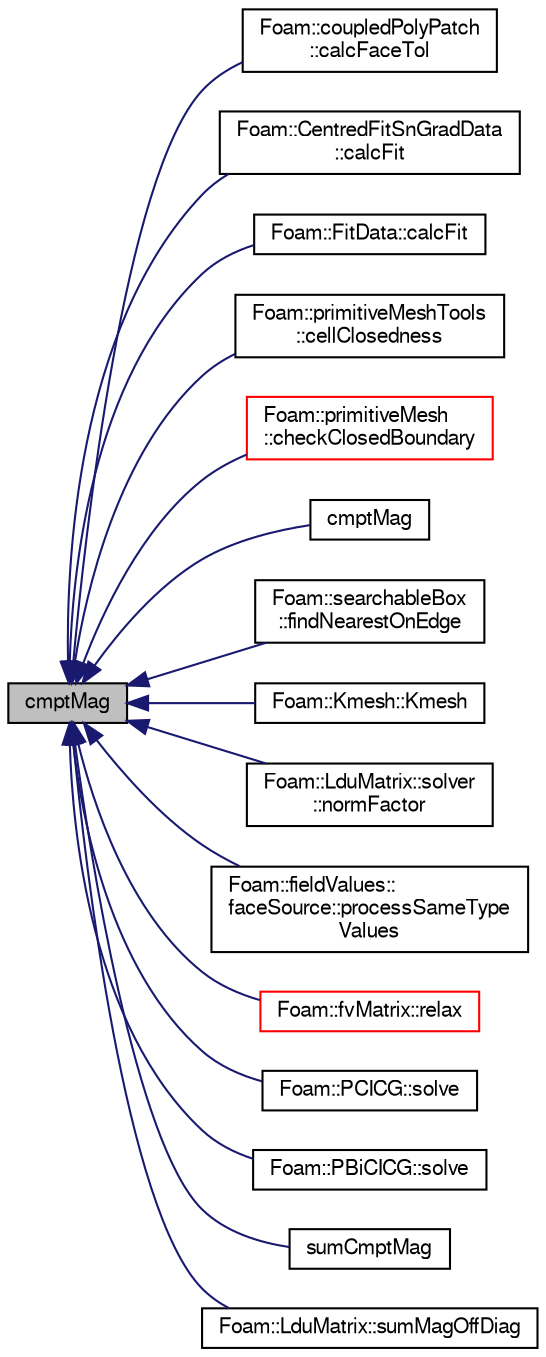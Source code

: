 digraph "cmptMag"
{
  bgcolor="transparent";
  edge [fontname="FreeSans",fontsize="10",labelfontname="FreeSans",labelfontsize="10"];
  node [fontname="FreeSans",fontsize="10",shape=record];
  rankdir="LR";
  Node1 [label="cmptMag",height=0.2,width=0.4,color="black", fillcolor="grey75", style="filled" fontcolor="black"];
  Node1 -> Node2 [dir="back",color="midnightblue",fontsize="10",style="solid",fontname="FreeSans"];
  Node2 [label="Foam::coupledPolyPatch\l::calcFaceTol",height=0.2,width=0.4,color="black",URL="$a00402.html#ad3d3e65f39a047092bc000d938b3adf1",tooltip="Calculate typical tolerance per face. Is currently max distance. "];
  Node1 -> Node3 [dir="back",color="midnightblue",fontsize="10",style="solid",fontname="FreeSans"];
  Node3 [label="Foam::CentredFitSnGradData\l::calcFit",height=0.2,width=0.4,color="black",URL="$a00245.html#a41361d5f8c5e64ad06c0a3a5883201af",tooltip="Calculate the fit for the specified face and set the coefficients. "];
  Node1 -> Node4 [dir="back",color="midnightblue",fontsize="10",style="solid",fontname="FreeSans"];
  Node4 [label="Foam::FitData::calcFit",height=0.2,width=0.4,color="black",URL="$a00791.html#a8f269524f4ee2469cadc4d3e7a2e9859",tooltip="Calculate the fit for the specified face and set the coefficients. "];
  Node1 -> Node5 [dir="back",color="midnightblue",fontsize="10",style="solid",fontname="FreeSans"];
  Node5 [label="Foam::primitiveMeshTools\l::cellClosedness",height=0.2,width=0.4,color="black",URL="$a01913.html#a14b7d320d846c69e1e404e9937f5d63c",tooltip="Generate cell openness and cell ascpect ratio field. "];
  Node1 -> Node6 [dir="back",color="midnightblue",fontsize="10",style="solid",fontname="FreeSans"];
  Node6 [label="Foam::primitiveMesh\l::checkClosedBoundary",height=0.2,width=0.4,color="red",URL="$a01911.html#a009920f7b48405d075f889e4ab136409",tooltip="Check boundary for closedness. "];
  Node1 -> Node7 [dir="back",color="midnightblue",fontsize="10",style="solid",fontname="FreeSans"];
  Node7 [label="cmptMag",height=0.2,width=0.4,color="black",URL="$a10237.html#abce2806c40c0f7fd7aa326accd80dc73"];
  Node1 -> Node8 [dir="back",color="midnightblue",fontsize="10",style="solid",fontname="FreeSans"];
  Node8 [label="Foam::searchableBox\l::findNearestOnEdge",height=0.2,width=0.4,color="black",URL="$a02188.html#ac4ad7e30f9183d291a7152920f517fd4",tooltip="Calculate nearest point on edge. "];
  Node1 -> Node9 [dir="back",color="midnightblue",fontsize="10",style="solid",fontname="FreeSans"];
  Node9 [label="Foam::Kmesh::Kmesh",height=0.2,width=0.4,color="black",URL="$a01205.html#a5a51b3510445fa907070c7052b6fc25c",tooltip="Construct from fvMesh. "];
  Node1 -> Node10 [dir="back",color="midnightblue",fontsize="10",style="solid",fontname="FreeSans"];
  Node10 [label="Foam::LduMatrix::solver\l::normFactor",height=0.2,width=0.4,color="black",URL="$a02312.html#a0e93bb3b7b4d2396eb15278901a3cb2e",tooltip="Return the matrix norm used to normalise the residual for the. "];
  Node1 -> Node11 [dir="back",color="midnightblue",fontsize="10",style="solid",fontname="FreeSans"];
  Node11 [label="Foam::fieldValues::\lfaceSource::processSameType\lValues",height=0.2,width=0.4,color="black",URL="$a00713.html#af00edc302e7299fbe50b52d0e002a1b5",tooltip="Apply the &#39;operation&#39; to the values. Operation has to. "];
  Node1 -> Node12 [dir="back",color="midnightblue",fontsize="10",style="solid",fontname="FreeSans"];
  Node12 [label="Foam::fvMatrix::relax",height=0.2,width=0.4,color="red",URL="$a00850.html#a06343b944c91a56352ebf646011c212e",tooltip="Relax matrix (for steady-state solution). "];
  Node1 -> Node13 [dir="back",color="midnightblue",fontsize="10",style="solid",fontname="FreeSans"];
  Node13 [label="Foam::PCICG::solve",height=0.2,width=0.4,color="black",URL="$a01771.html#a6020d3a68339ab1a050e90633b70ca5a",tooltip="Solve the matrix with this solver. "];
  Node1 -> Node14 [dir="back",color="midnightblue",fontsize="10",style="solid",fontname="FreeSans"];
  Node14 [label="Foam::PBiCICG::solve",height=0.2,width=0.4,color="black",URL="$a01769.html#a6020d3a68339ab1a050e90633b70ca5a",tooltip="Solve the matrix with this solver. "];
  Node1 -> Node15 [dir="back",color="midnightblue",fontsize="10",style="solid",fontname="FreeSans"];
  Node15 [label="sumCmptMag",height=0.2,width=0.4,color="black",URL="$a10237.html#ae971c2cc8a25a387e0dc15b873c5c5f5"];
  Node1 -> Node16 [dir="back",color="midnightblue",fontsize="10",style="solid",fontname="FreeSans"];
  Node16 [label="Foam::LduMatrix::sumMagOffDiag",height=0.2,width=0.4,color="black",URL="$a01246.html#a37fc1b0728734be434279e7251a3554f"];
}
